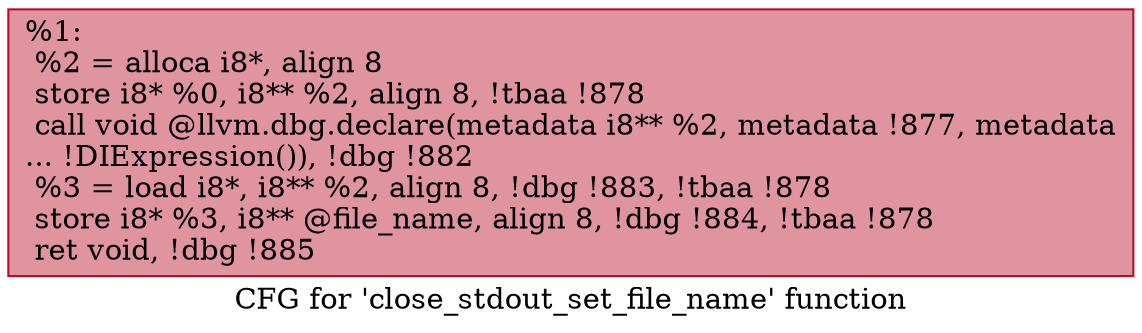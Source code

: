 digraph "CFG for 'close_stdout_set_file_name' function" {
	label="CFG for 'close_stdout_set_file_name' function";

	Node0x128ac70 [shape=record,color="#b70d28ff", style=filled, fillcolor="#b70d2870",label="{%1:\l  %2 = alloca i8*, align 8\l  store i8* %0, i8** %2, align 8, !tbaa !878\l  call void @llvm.dbg.declare(metadata i8** %2, metadata !877, metadata\l... !DIExpression()), !dbg !882\l  %3 = load i8*, i8** %2, align 8, !dbg !883, !tbaa !878\l  store i8* %3, i8** @file_name, align 8, !dbg !884, !tbaa !878\l  ret void, !dbg !885\l}"];
}
